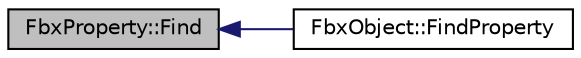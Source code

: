 digraph "FbxProperty::Find"
{
  edge [fontname="Helvetica",fontsize="10",labelfontname="Helvetica",labelfontsize="10"];
  node [fontname="Helvetica",fontsize="10",shape=record];
  rankdir="LR";
  Node85 [label="FbxProperty::Find",height=0.2,width=0.4,color="black", fillcolor="grey75", style="filled", fontcolor="black"];
  Node85 -> Node86 [dir="back",color="midnightblue",fontsize="10",style="solid",fontname="Helvetica"];
  Node86 [label="FbxObject::FindProperty",height=0.2,width=0.4,color="black", fillcolor="white", style="filled",URL="$class_fbx_object.html#a697319ff157f50b097f49118f5582f98"];
}
